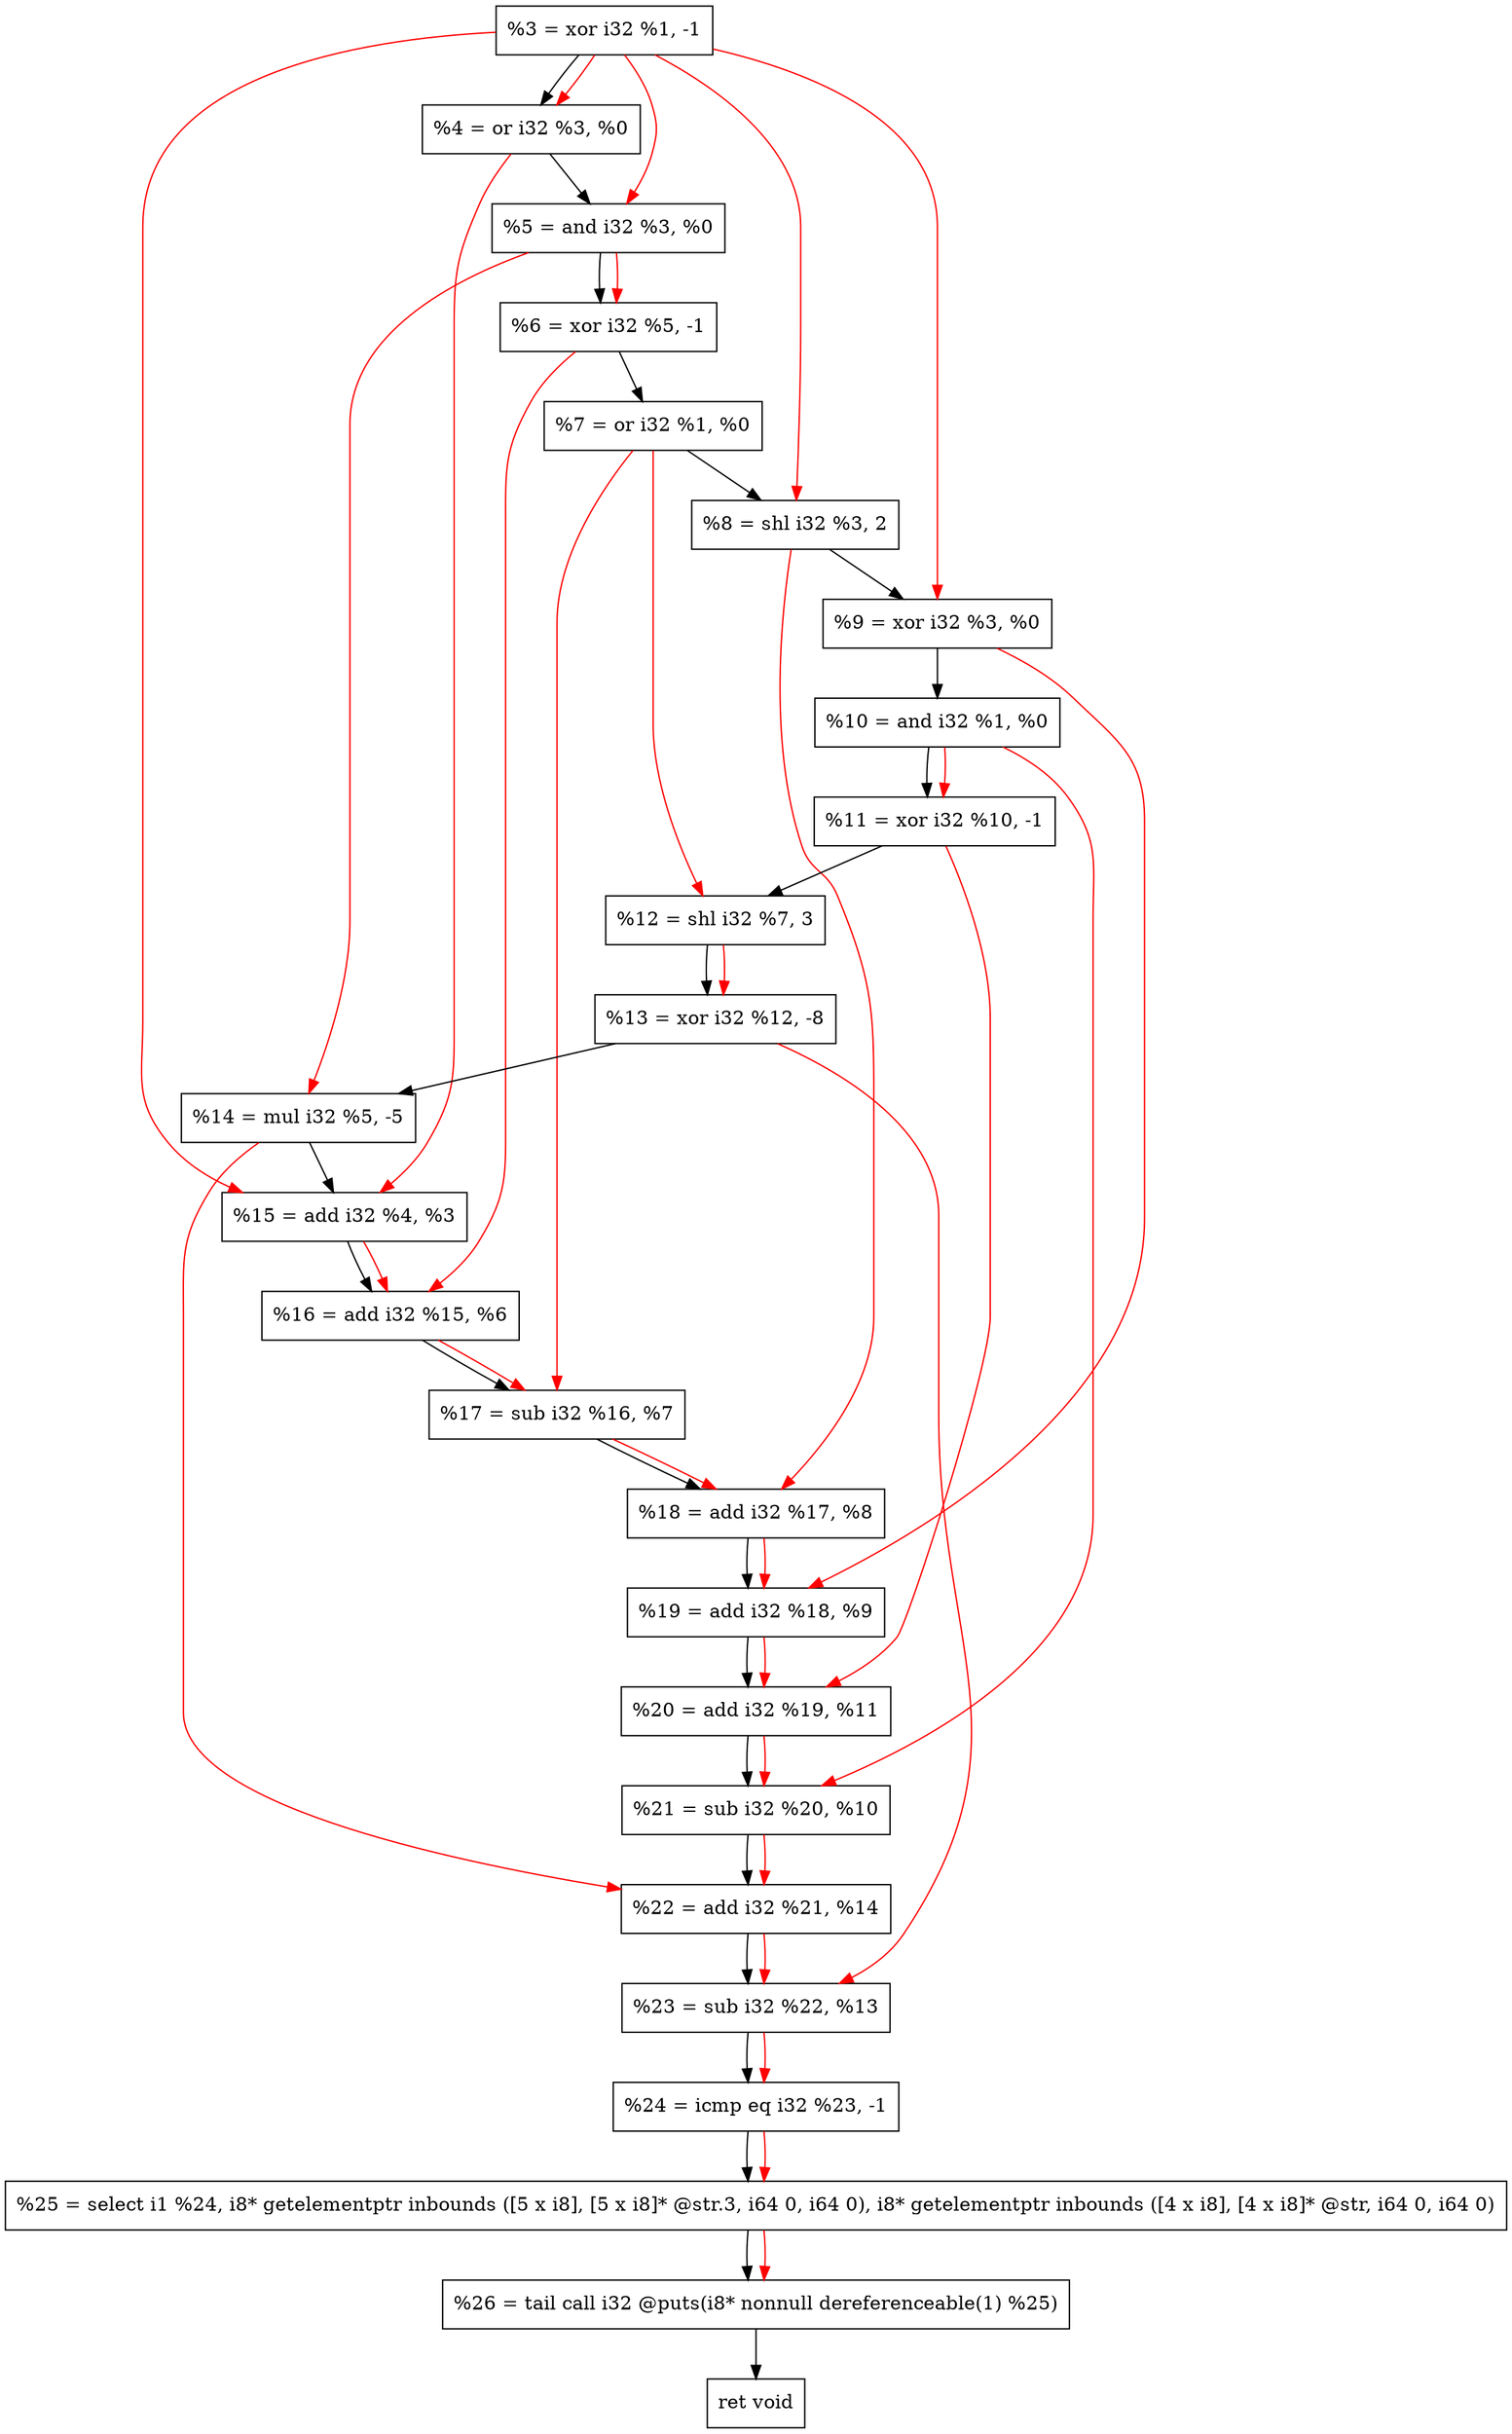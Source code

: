 digraph "DFG for'crackme' function" {
	Node0xae2b20[shape=record, label="  %3 = xor i32 %1, -1"];
	Node0xae2b90[shape=record, label="  %4 = or i32 %3, %0"];
	Node0xae2c50[shape=record, label="  %5 = and i32 %3, %0"];
	Node0xae2cc0[shape=record, label="  %6 = xor i32 %5, -1"];
	Node0xae2d30[shape=record, label="  %7 = or i32 %1, %0"];
	Node0xae2da0[shape=record, label="  %8 = shl i32 %3, 2"];
	Node0xae2e10[shape=record, label="  %9 = xor i32 %3, %0"];
	Node0xae2e80[shape=record, label="  %10 = and i32 %1, %0"];
	Node0xae2ef0[shape=record, label="  %11 = xor i32 %10, -1"];
	Node0xae2f90[shape=record, label="  %12 = shl i32 %7, 3"];
	Node0xae3030[shape=record, label="  %13 = xor i32 %12, -8"];
	Node0xae30d0[shape=record, label="  %14 = mul i32 %5, -5"];
	Node0xae3140[shape=record, label="  %15 = add i32 %4, %3"];
	Node0xae31b0[shape=record, label="  %16 = add i32 %15, %6"];
	Node0xae3220[shape=record, label="  %17 = sub i32 %16, %7"];
	Node0xae3290[shape=record, label="  %18 = add i32 %17, %8"];
	Node0xae3300[shape=record, label="  %19 = add i32 %18, %9"];
	Node0xae3370[shape=record, label="  %20 = add i32 %19, %11"];
	Node0xae33e0[shape=record, label="  %21 = sub i32 %20, %10"];
	Node0xae3450[shape=record, label="  %22 = add i32 %21, %14"];
	Node0xae34c0[shape=record, label="  %23 = sub i32 %22, %13"];
	Node0xae3530[shape=record, label="  %24 = icmp eq i32 %23, -1"];
	Node0xa83268[shape=record, label="  %25 = select i1 %24, i8* getelementptr inbounds ([5 x i8], [5 x i8]* @str.3, i64 0, i64 0), i8* getelementptr inbounds ([4 x i8], [4 x i8]* @str, i64 0, i64 0)"];
	Node0xae39d0[shape=record, label="  %26 = tail call i32 @puts(i8* nonnull dereferenceable(1) %25)"];
	Node0xae3a20[shape=record, label="  ret void"];
	Node0xae2b20 -> Node0xae2b90;
	Node0xae2b90 -> Node0xae2c50;
	Node0xae2c50 -> Node0xae2cc0;
	Node0xae2cc0 -> Node0xae2d30;
	Node0xae2d30 -> Node0xae2da0;
	Node0xae2da0 -> Node0xae2e10;
	Node0xae2e10 -> Node0xae2e80;
	Node0xae2e80 -> Node0xae2ef0;
	Node0xae2ef0 -> Node0xae2f90;
	Node0xae2f90 -> Node0xae3030;
	Node0xae3030 -> Node0xae30d0;
	Node0xae30d0 -> Node0xae3140;
	Node0xae3140 -> Node0xae31b0;
	Node0xae31b0 -> Node0xae3220;
	Node0xae3220 -> Node0xae3290;
	Node0xae3290 -> Node0xae3300;
	Node0xae3300 -> Node0xae3370;
	Node0xae3370 -> Node0xae33e0;
	Node0xae33e0 -> Node0xae3450;
	Node0xae3450 -> Node0xae34c0;
	Node0xae34c0 -> Node0xae3530;
	Node0xae3530 -> Node0xa83268;
	Node0xa83268 -> Node0xae39d0;
	Node0xae39d0 -> Node0xae3a20;
edge [color=red]
	Node0xae2b20 -> Node0xae2b90;
	Node0xae2b20 -> Node0xae2c50;
	Node0xae2c50 -> Node0xae2cc0;
	Node0xae2b20 -> Node0xae2da0;
	Node0xae2b20 -> Node0xae2e10;
	Node0xae2e80 -> Node0xae2ef0;
	Node0xae2d30 -> Node0xae2f90;
	Node0xae2f90 -> Node0xae3030;
	Node0xae2c50 -> Node0xae30d0;
	Node0xae2b90 -> Node0xae3140;
	Node0xae2b20 -> Node0xae3140;
	Node0xae3140 -> Node0xae31b0;
	Node0xae2cc0 -> Node0xae31b0;
	Node0xae31b0 -> Node0xae3220;
	Node0xae2d30 -> Node0xae3220;
	Node0xae3220 -> Node0xae3290;
	Node0xae2da0 -> Node0xae3290;
	Node0xae3290 -> Node0xae3300;
	Node0xae2e10 -> Node0xae3300;
	Node0xae3300 -> Node0xae3370;
	Node0xae2ef0 -> Node0xae3370;
	Node0xae3370 -> Node0xae33e0;
	Node0xae2e80 -> Node0xae33e0;
	Node0xae33e0 -> Node0xae3450;
	Node0xae30d0 -> Node0xae3450;
	Node0xae3450 -> Node0xae34c0;
	Node0xae3030 -> Node0xae34c0;
	Node0xae34c0 -> Node0xae3530;
	Node0xae3530 -> Node0xa83268;
	Node0xa83268 -> Node0xae39d0;
}
